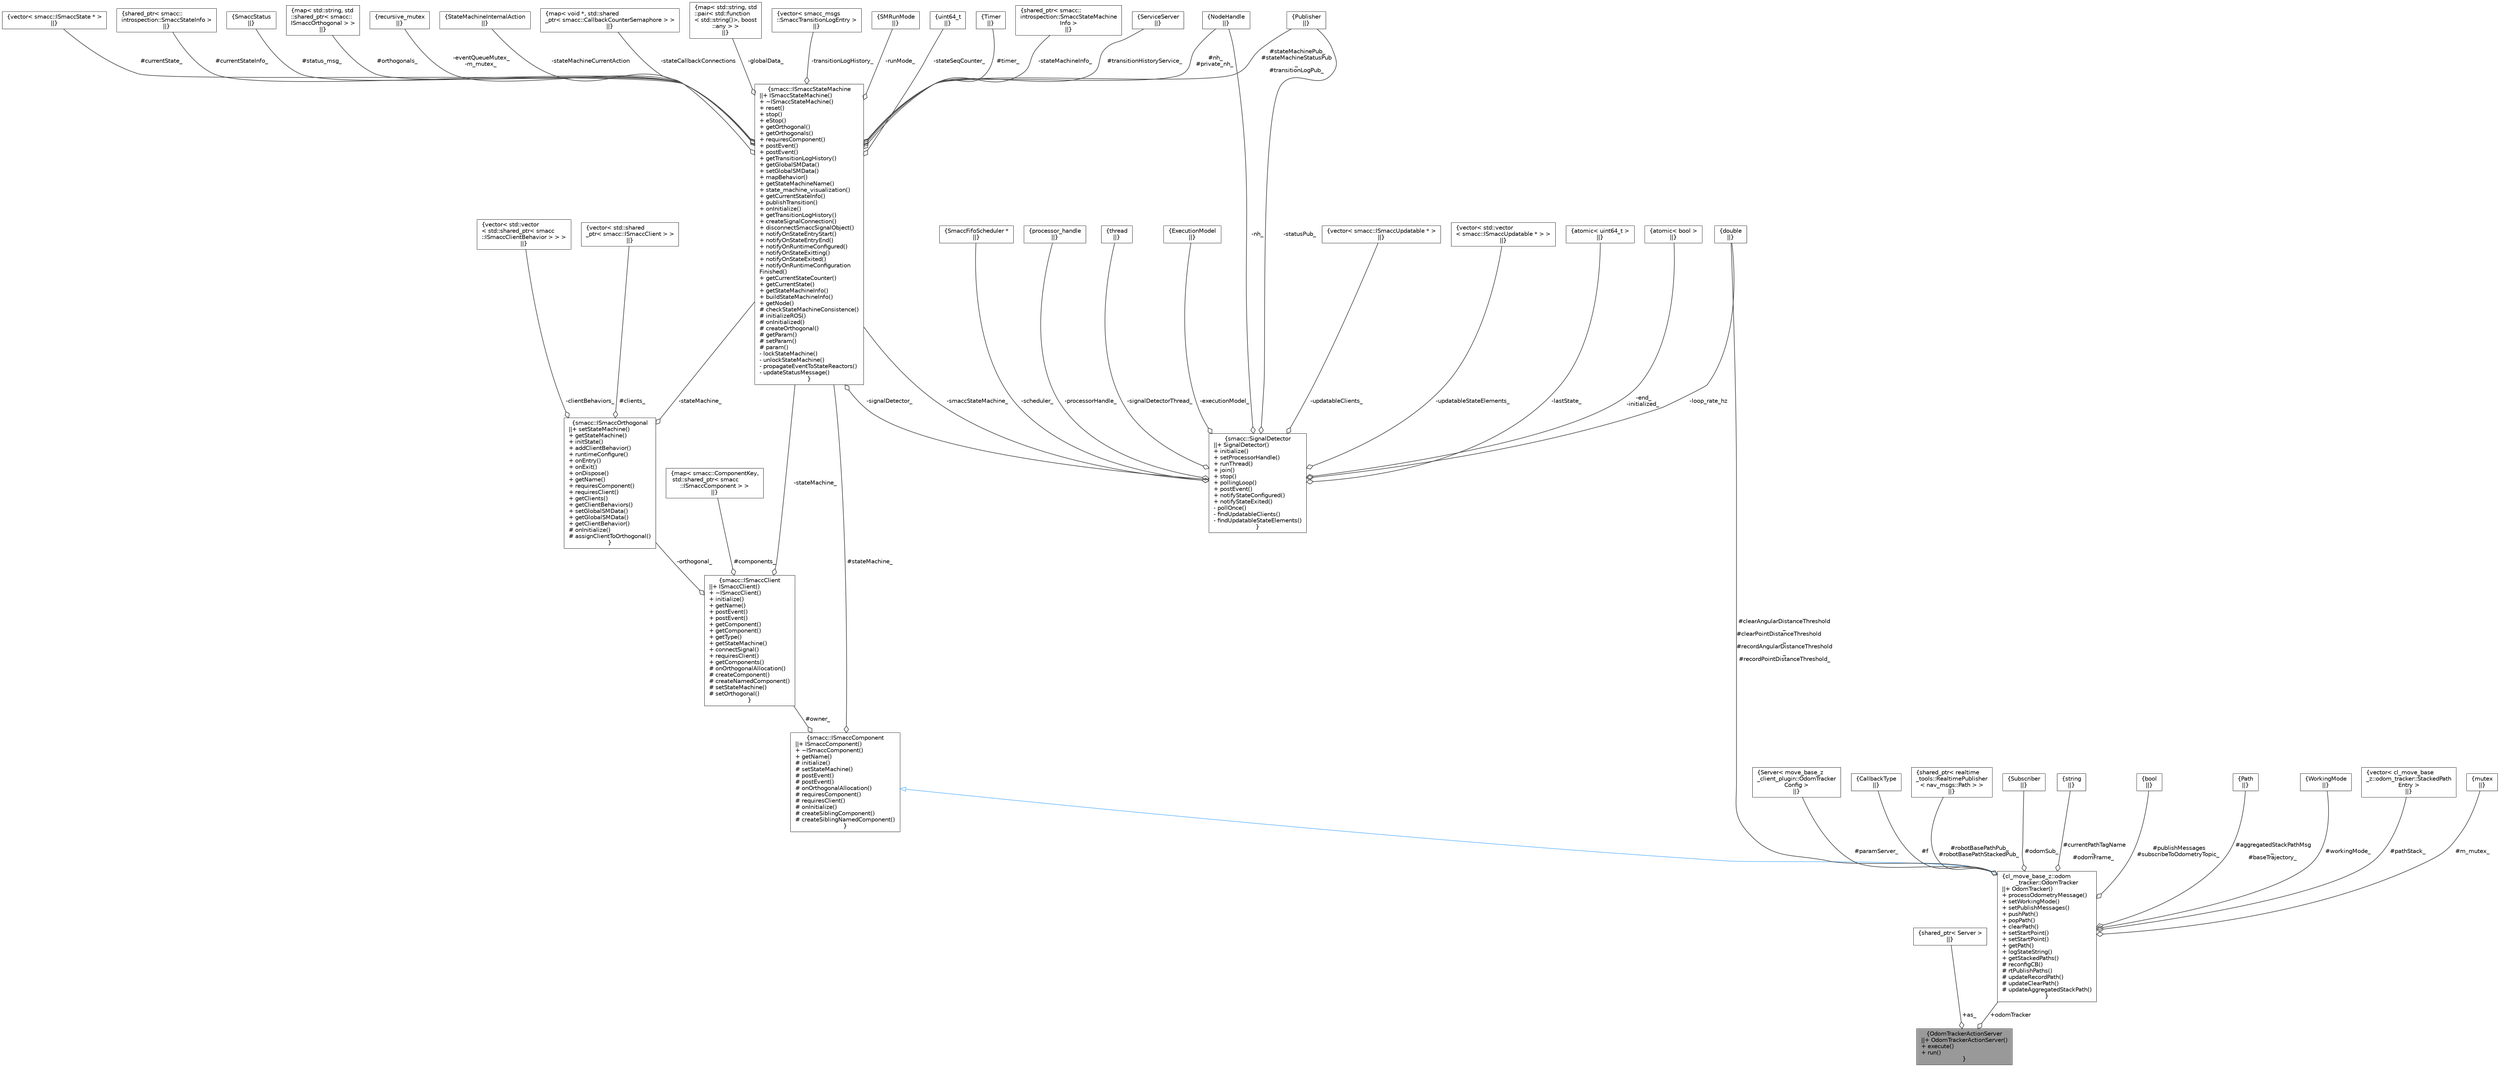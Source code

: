 digraph "OdomTrackerActionServer"
{
 // LATEX_PDF_SIZE
  bgcolor="transparent";
  edge [fontname=Helvetica,fontsize=10,labelfontname=Helvetica,labelfontsize=10];
  node [fontname=Helvetica,fontsize=10,shape=box,height=0.2,width=0.4];
  Node1 [label="{OdomTrackerActionServer\n||+ OdomTrackerActionServer()\l+ execute()\l+ run()\l}",height=0.2,width=0.4,color="gray40", fillcolor="grey60", style="filled", fontcolor="black",tooltip=" "];
  Node2 -> Node1 [color="grey25",style="solid",label=" +as_" ,arrowhead="odiamond"];
  Node2 [label="{shared_ptr\< Server \>\n||}",height=0.2,width=0.4,color="gray40", fillcolor="white", style="filled",tooltip=" "];
  Node3 -> Node1 [color="grey25",style="solid",label=" +odomTracker" ,arrowhead="odiamond"];
  Node3 [label="{cl_move_base_z::odom\l_tracker::OdomTracker\n||+ OdomTracker()\l+ processOdometryMessage()\l+ setWorkingMode()\l+ setPublishMessages()\l+ pushPath()\l+ popPath()\l+ clearPath()\l+ setStartPoint()\l+ setStartPoint()\l+ getPath()\l+ logStateString()\l+ getStackedPaths()\l# reconfigCB()\l# rtPublishPaths()\l# updateRecordPath()\l# updateClearPath()\l# updateAggregatedStackPath()\l}",height=0.2,width=0.4,color="gray40", fillcolor="white", style="filled",URL="$classcl__move__base__z_1_1odom__tracker_1_1OdomTracker.html",tooltip="This class track the required distance of the cord based on the external localization system."];
  Node4 -> Node3 [dir="back",color="steelblue1",style="solid",arrowtail="onormal"];
  Node4 [label="{smacc::ISmaccComponent\n||+ ISmaccComponent()\l+ ~ISmaccComponent()\l+ getName()\l# initialize()\l# setStateMachine()\l# postEvent()\l# postEvent()\l# onOrthogonalAllocation()\l# requiresComponent()\l# requiresClient()\l# onInitialize()\l# createSiblingComponent()\l# createSiblingNamedComponent()\l}",height=0.2,width=0.4,color="gray40", fillcolor="white", style="filled",URL="$classsmacc_1_1ISmaccComponent.html",tooltip=" "];
  Node5 -> Node4 [color="grey25",style="solid",label=" #stateMachine_" ,arrowhead="odiamond"];
  Node5 [label="{smacc::ISmaccStateMachine\n||+ ISmaccStateMachine()\l+ ~ISmaccStateMachine()\l+ reset()\l+ stop()\l+ eStop()\l+ getOrthogonal()\l+ getOrthogonals()\l+ requiresComponent()\l+ postEvent()\l+ postEvent()\l+ getTransitionLogHistory()\l+ getGlobalSMData()\l+ setGlobalSMData()\l+ mapBehavior()\l+ getStateMachineName()\l+ state_machine_visualization()\l+ getCurrentStateInfo()\l+ publishTransition()\l+ onInitialize()\l+ getTransitionLogHistory()\l+ createSignalConnection()\l+ disconnectSmaccSignalObject()\l+ notifyOnStateEntryStart()\l+ notifyOnStateEntryEnd()\l+ notifyOnRuntimeConfigured()\l+ notifyOnStateExitting()\l+ notifyOnStateExited()\l+ notifyOnRuntimeConfiguration\lFinished()\l+ getCurrentStateCounter()\l+ getCurrentState()\l+ getStateMachineInfo()\l+ buildStateMachineInfo()\l+ getNode()\l# checkStateMachineConsistence()\l# initializeROS()\l# onInitialized()\l# createOrthogonal()\l# getParam()\l# setParam()\l# param()\l- lockStateMachine()\l- unlockStateMachine()\l- propagateEventToStateReactors()\l- updateStatusMessage()\l}",height=0.2,width=0.4,color="gray40", fillcolor="white", style="filled",URL="$classsmacc_1_1ISmaccStateMachine.html",tooltip=" "];
  Node6 -> Node5 [color="grey25",style="solid",label=" #nh_\n#private_nh_" ,arrowhead="odiamond"];
  Node6 [label="{NodeHandle\n||}",height=0.2,width=0.4,color="gray40", fillcolor="white", style="filled",tooltip=" "];
  Node7 -> Node5 [color="grey25",style="solid",label=" #timer_" ,arrowhead="odiamond"];
  Node7 [label="{Timer\n||}",height=0.2,width=0.4,color="gray40", fillcolor="white", style="filled",tooltip=" "];
  Node8 -> Node5 [color="grey25",style="solid",label=" #stateMachinePub_\n#stateMachineStatusPub\l_\n#transitionLogPub_" ,arrowhead="odiamond"];
  Node8 [label="{Publisher\n||}",height=0.2,width=0.4,color="gray40", fillcolor="white", style="filled",tooltip=" "];
  Node9 -> Node5 [color="grey25",style="solid",label=" #transitionHistoryService_" ,arrowhead="odiamond"];
  Node9 [label="{ServiceServer\n||}",height=0.2,width=0.4,color="gray40", fillcolor="white", style="filled",tooltip=" "];
  Node10 -> Node5 [color="grey25",style="solid",label=" #currentState_" ,arrowhead="odiamond"];
  Node10 [label="{vector\< smacc::ISmaccState * \>\n||}",height=0.2,width=0.4,color="gray40", fillcolor="white", style="filled",tooltip=" "];
  Node11 -> Node5 [color="grey25",style="solid",label=" #currentStateInfo_" ,arrowhead="odiamond"];
  Node11 [label="{shared_ptr\< smacc::\lintrospection::SmaccStateInfo \>\n||}",height=0.2,width=0.4,color="gray40", fillcolor="white", style="filled",tooltip=" "];
  Node12 -> Node5 [color="grey25",style="solid",label=" #status_msg_" ,arrowhead="odiamond"];
  Node12 [label="{SmaccStatus\n||}",height=0.2,width=0.4,color="gray40", fillcolor="white", style="filled",tooltip=" "];
  Node13 -> Node5 [color="grey25",style="solid",label=" #orthogonals_" ,arrowhead="odiamond"];
  Node13 [label="{map\< std::string, std\l::shared_ptr\< smacc::\lISmaccOrthogonal \> \>\n||}",height=0.2,width=0.4,color="gray40", fillcolor="white", style="filled",tooltip=" "];
  Node14 -> Node5 [color="grey25",style="solid",label=" -eventQueueMutex_\n-m_mutex_" ,arrowhead="odiamond"];
  Node14 [label="{recursive_mutex\n||}",height=0.2,width=0.4,color="gray40", fillcolor="white", style="filled",tooltip=" "];
  Node15 -> Node5 [color="grey25",style="solid",label=" -stateMachineCurrentAction" ,arrowhead="odiamond"];
  Node15 [label="{StateMachineInternalAction\n||}",height=0.2,width=0.4,color="gray40", fillcolor="white", style="filled",tooltip=" "];
  Node16 -> Node5 [color="grey25",style="solid",label=" -stateCallbackConnections" ,arrowhead="odiamond"];
  Node16 [label="{map\< void *, std::shared\l_ptr\< smacc::CallbackCounterSemaphore \> \>\n||}",height=0.2,width=0.4,color="gray40", fillcolor="white", style="filled",tooltip=" "];
  Node17 -> Node5 [color="grey25",style="solid",label=" -globalData_" ,arrowhead="odiamond"];
  Node17 [label="{map\< std::string, std\l::pair\< std::function\l\< std::string()\>, boost\l::any \> \>\n||}",height=0.2,width=0.4,color="gray40", fillcolor="white", style="filled",tooltip=" "];
  Node18 -> Node5 [color="grey25",style="solid",label=" -transitionLogHistory_" ,arrowhead="odiamond"];
  Node18 [label="{vector\< smacc_msgs\l::SmaccTransitionLogEntry \>\n||}",height=0.2,width=0.4,color="gray40", fillcolor="white", style="filled",tooltip=" "];
  Node19 -> Node5 [color="grey25",style="solid",label=" -runMode_" ,arrowhead="odiamond"];
  Node19 [label="{SMRunMode\n||}",height=0.2,width=0.4,color="gray40", fillcolor="white", style="filled",tooltip=" "];
  Node20 -> Node5 [color="grey25",style="solid",label=" -signalDetector_" ,arrowhead="odiamond"];
  Node20 [label="{smacc::SignalDetector\n||+ SignalDetector()\l+ initialize()\l+ setProcessorHandle()\l+ runThread()\l+ join()\l+ stop()\l+ pollingLoop()\l+ postEvent()\l+ notifyStateConfigured()\l+ notifyStateExited()\l- pollOnce()\l- findUpdatableClients()\l- findUpdatableStateElements()\l}",height=0.2,width=0.4,color="gray40", fillcolor="white", style="filled",URL="$classsmacc_1_1SignalDetector.html",tooltip=" "];
  Node5 -> Node20 [color="grey25",style="solid",label=" -smaccStateMachine_" ,arrowhead="odiamond"];
  Node21 -> Node20 [color="grey25",style="solid",label=" -updatableClients_" ,arrowhead="odiamond"];
  Node21 [label="{vector\< smacc::ISmaccUpdatable * \>\n||}",height=0.2,width=0.4,color="gray40", fillcolor="white", style="filled",tooltip=" "];
  Node22 -> Node20 [color="grey25",style="solid",label=" -updatableStateElements_" ,arrowhead="odiamond"];
  Node22 [label="{vector\< std::vector\l\< smacc::ISmaccUpdatable * \> \>\n||}",height=0.2,width=0.4,color="gray40", fillcolor="white", style="filled",tooltip=" "];
  Node23 -> Node20 [color="grey25",style="solid",label=" -lastState_" ,arrowhead="odiamond"];
  Node23 [label="{atomic\< uint64_t \>\n||}",height=0.2,width=0.4,color="gray40", fillcolor="white", style="filled",tooltip=" "];
  Node24 -> Node20 [color="grey25",style="solid",label=" -loop_rate_hz" ,arrowhead="odiamond"];
  Node24 [label="{double\n||}",height=0.2,width=0.4,color="gray40", fillcolor="white", style="filled",tooltip=" "];
  Node25 -> Node20 [color="grey25",style="solid",label=" -end_\n-initialized_" ,arrowhead="odiamond"];
  Node25 [label="{atomic\< bool \>\n||}",height=0.2,width=0.4,color="gray40", fillcolor="white", style="filled",tooltip=" "];
  Node6 -> Node20 [color="grey25",style="solid",label=" -nh_" ,arrowhead="odiamond"];
  Node8 -> Node20 [color="grey25",style="solid",label=" -statusPub_" ,arrowhead="odiamond"];
  Node26 -> Node20 [color="grey25",style="solid",label=" -scheduler_" ,arrowhead="odiamond"];
  Node26 [label="{SmaccFifoScheduler *\n||}",height=0.2,width=0.4,color="gray40", fillcolor="white", style="filled",tooltip=" "];
  Node27 -> Node20 [color="grey25",style="solid",label=" -processorHandle_" ,arrowhead="odiamond"];
  Node27 [label="{processor_handle\n||}",height=0.2,width=0.4,color="gray40", fillcolor="white", style="filled",tooltip=" "];
  Node28 -> Node20 [color="grey25",style="solid",label=" -signalDetectorThread_" ,arrowhead="odiamond"];
  Node28 [label="{thread\n||}",height=0.2,width=0.4,color="gray40", fillcolor="white", style="filled",tooltip=" "];
  Node29 -> Node20 [color="grey25",style="solid",label=" -executionModel_" ,arrowhead="odiamond"];
  Node29 [label="{ExecutionModel\n||}",height=0.2,width=0.4,color="gray40", fillcolor="white", style="filled",tooltip=" "];
  Node30 -> Node5 [color="grey25",style="solid",label=" -stateSeqCounter_" ,arrowhead="odiamond"];
  Node30 [label="{uint64_t\n||}",height=0.2,width=0.4,color="gray40", fillcolor="white", style="filled",tooltip=" "];
  Node31 -> Node5 [color="grey25",style="solid",label=" -stateMachineInfo_" ,arrowhead="odiamond"];
  Node31 [label="{shared_ptr\< smacc::\lintrospection::SmaccStateMachine\lInfo \>\n||}",height=0.2,width=0.4,color="gray40", fillcolor="white", style="filled",tooltip=" "];
  Node32 -> Node4 [color="grey25",style="solid",label=" #owner_" ,arrowhead="odiamond"];
  Node32 [label="{smacc::ISmaccClient\n||+ ISmaccClient()\l+ ~ISmaccClient()\l+ initialize()\l+ getName()\l+ postEvent()\l+ postEvent()\l+ getComponent()\l+ getComponent()\l+ getType()\l+ getStateMachine()\l+ connectSignal()\l+ requiresClient()\l+ getComponents()\l# onOrthogonalAllocation()\l# createComponent()\l# createNamedComponent()\l# setStateMachine()\l# setOrthogonal()\l}",height=0.2,width=0.4,color="gray40", fillcolor="white", style="filled",URL="$classsmacc_1_1ISmaccClient.html",tooltip=" "];
  Node33 -> Node32 [color="grey25",style="solid",label=" #components_" ,arrowhead="odiamond"];
  Node33 [label="{map\< smacc::ComponentKey,\l std::shared_ptr\< smacc\l::ISmaccComponent \> \>\n||}",height=0.2,width=0.4,color="gray40", fillcolor="white", style="filled",tooltip=" "];
  Node5 -> Node32 [color="grey25",style="solid",label=" -stateMachine_" ,arrowhead="odiamond"];
  Node34 -> Node32 [color="grey25",style="solid",label=" -orthogonal_" ,arrowhead="odiamond"];
  Node34 [label="{smacc::ISmaccOrthogonal\n||+ setStateMachine()\l+ getStateMachine()\l+ initState()\l+ addClientBehavior()\l+ runtimeConfigure()\l+ onEntry()\l+ onExit()\l+ onDispose()\l+ getName()\l+ requiresComponent()\l+ requiresClient()\l+ getClients()\l+ getClientBehaviors()\l+ setGlobalSMData()\l+ getGlobalSMData()\l+ getClientBehavior()\l# onInitialize()\l# assignClientToOrthogonal()\l}",height=0.2,width=0.4,color="gray40", fillcolor="white", style="filled",URL="$classsmacc_1_1ISmaccOrthogonal.html",tooltip=" "];
  Node35 -> Node34 [color="grey25",style="solid",label=" #clients_" ,arrowhead="odiamond"];
  Node35 [label="{vector\< std::shared\l_ptr\< smacc::ISmaccClient \> \>\n||}",height=0.2,width=0.4,color="gray40", fillcolor="white", style="filled",tooltip=" "];
  Node5 -> Node34 [color="grey25",style="solid",label=" -stateMachine_" ,arrowhead="odiamond"];
  Node36 -> Node34 [color="grey25",style="solid",label=" -clientBehaviors_" ,arrowhead="odiamond"];
  Node36 [label="{vector\< std::vector\l\< std::shared_ptr\< smacc\l::ISmaccClientBehavior \> \> \>\n||}",height=0.2,width=0.4,color="gray40", fillcolor="white", style="filled",tooltip=" "];
  Node37 -> Node3 [color="grey25",style="solid",label=" #paramServer_" ,arrowhead="odiamond"];
  Node37 [label="{Server\< move_base_z\l_client_plugin::OdomTracker\lConfig \>\n||}",height=0.2,width=0.4,color="gray40", fillcolor="white", style="filled",tooltip=" "];
  Node38 -> Node3 [color="grey25",style="solid",label=" #f" ,arrowhead="odiamond"];
  Node38 [label="{CallbackType\n||}",height=0.2,width=0.4,color="gray40", fillcolor="white", style="filled",tooltip=" "];
  Node39 -> Node3 [color="grey25",style="solid",label=" #robotBasePathPub_\n#robotBasePathStackedPub_" ,arrowhead="odiamond"];
  Node39 [label="{shared_ptr\< realtime\l_tools::RealtimePublisher\l\< nav_msgs::Path \> \>\n||}",height=0.2,width=0.4,color="gray40", fillcolor="white", style="filled",tooltip=" "];
  Node40 -> Node3 [color="grey25",style="solid",label=" #odomSub_" ,arrowhead="odiamond"];
  Node40 [label="{Subscriber\n||}",height=0.2,width=0.4,color="gray40", fillcolor="white", style="filled",tooltip=" "];
  Node24 -> Node3 [color="grey25",style="solid",label=" #clearAngularDistanceThreshold\l_\n#clearPointDistanceThreshold\l_\n#recordAngularDistanceThreshold\l_\n#recordPointDistanceThreshold_" ,arrowhead="odiamond"];
  Node41 -> Node3 [color="grey25",style="solid",label=" #currentPathTagName\l_\n#odomFrame_" ,arrowhead="odiamond"];
  Node41 [label="{string\n||}",height=0.2,width=0.4,color="gray40", fillcolor="white", style="filled",tooltip=" "];
  Node42 -> Node3 [color="grey25",style="solid",label=" #publishMessages\n#subscribeToOdometryTopic_" ,arrowhead="odiamond"];
  Node42 [label="{bool\n||}",height=0.2,width=0.4,color="gray40", fillcolor="white", style="filled",URL="$classbool.html",tooltip=" "];
  Node43 -> Node3 [color="grey25",style="solid",label=" #aggregatedStackPathMsg\l_\n#baseTrajectory_" ,arrowhead="odiamond"];
  Node43 [label="{Path\n||}",height=0.2,width=0.4,color="gray40", fillcolor="white", style="filled",tooltip=" "];
  Node44 -> Node3 [color="grey25",style="solid",label=" #workingMode_" ,arrowhead="odiamond"];
  Node44 [label="{WorkingMode\n||}",height=0.2,width=0.4,color="gray40", fillcolor="white", style="filled",tooltip=" "];
  Node45 -> Node3 [color="grey25",style="solid",label=" #pathStack_" ,arrowhead="odiamond"];
  Node45 [label="{vector\< cl_move_base\l_z::odom_tracker::StackedPath\lEntry \>\n||}",height=0.2,width=0.4,color="gray40", fillcolor="white", style="filled",tooltip=" "];
  Node46 -> Node3 [color="grey25",style="solid",label=" #m_mutex_" ,arrowhead="odiamond"];
  Node46 [label="{mutex\n||}",height=0.2,width=0.4,color="gray40", fillcolor="white", style="filled",tooltip=" "];
}
